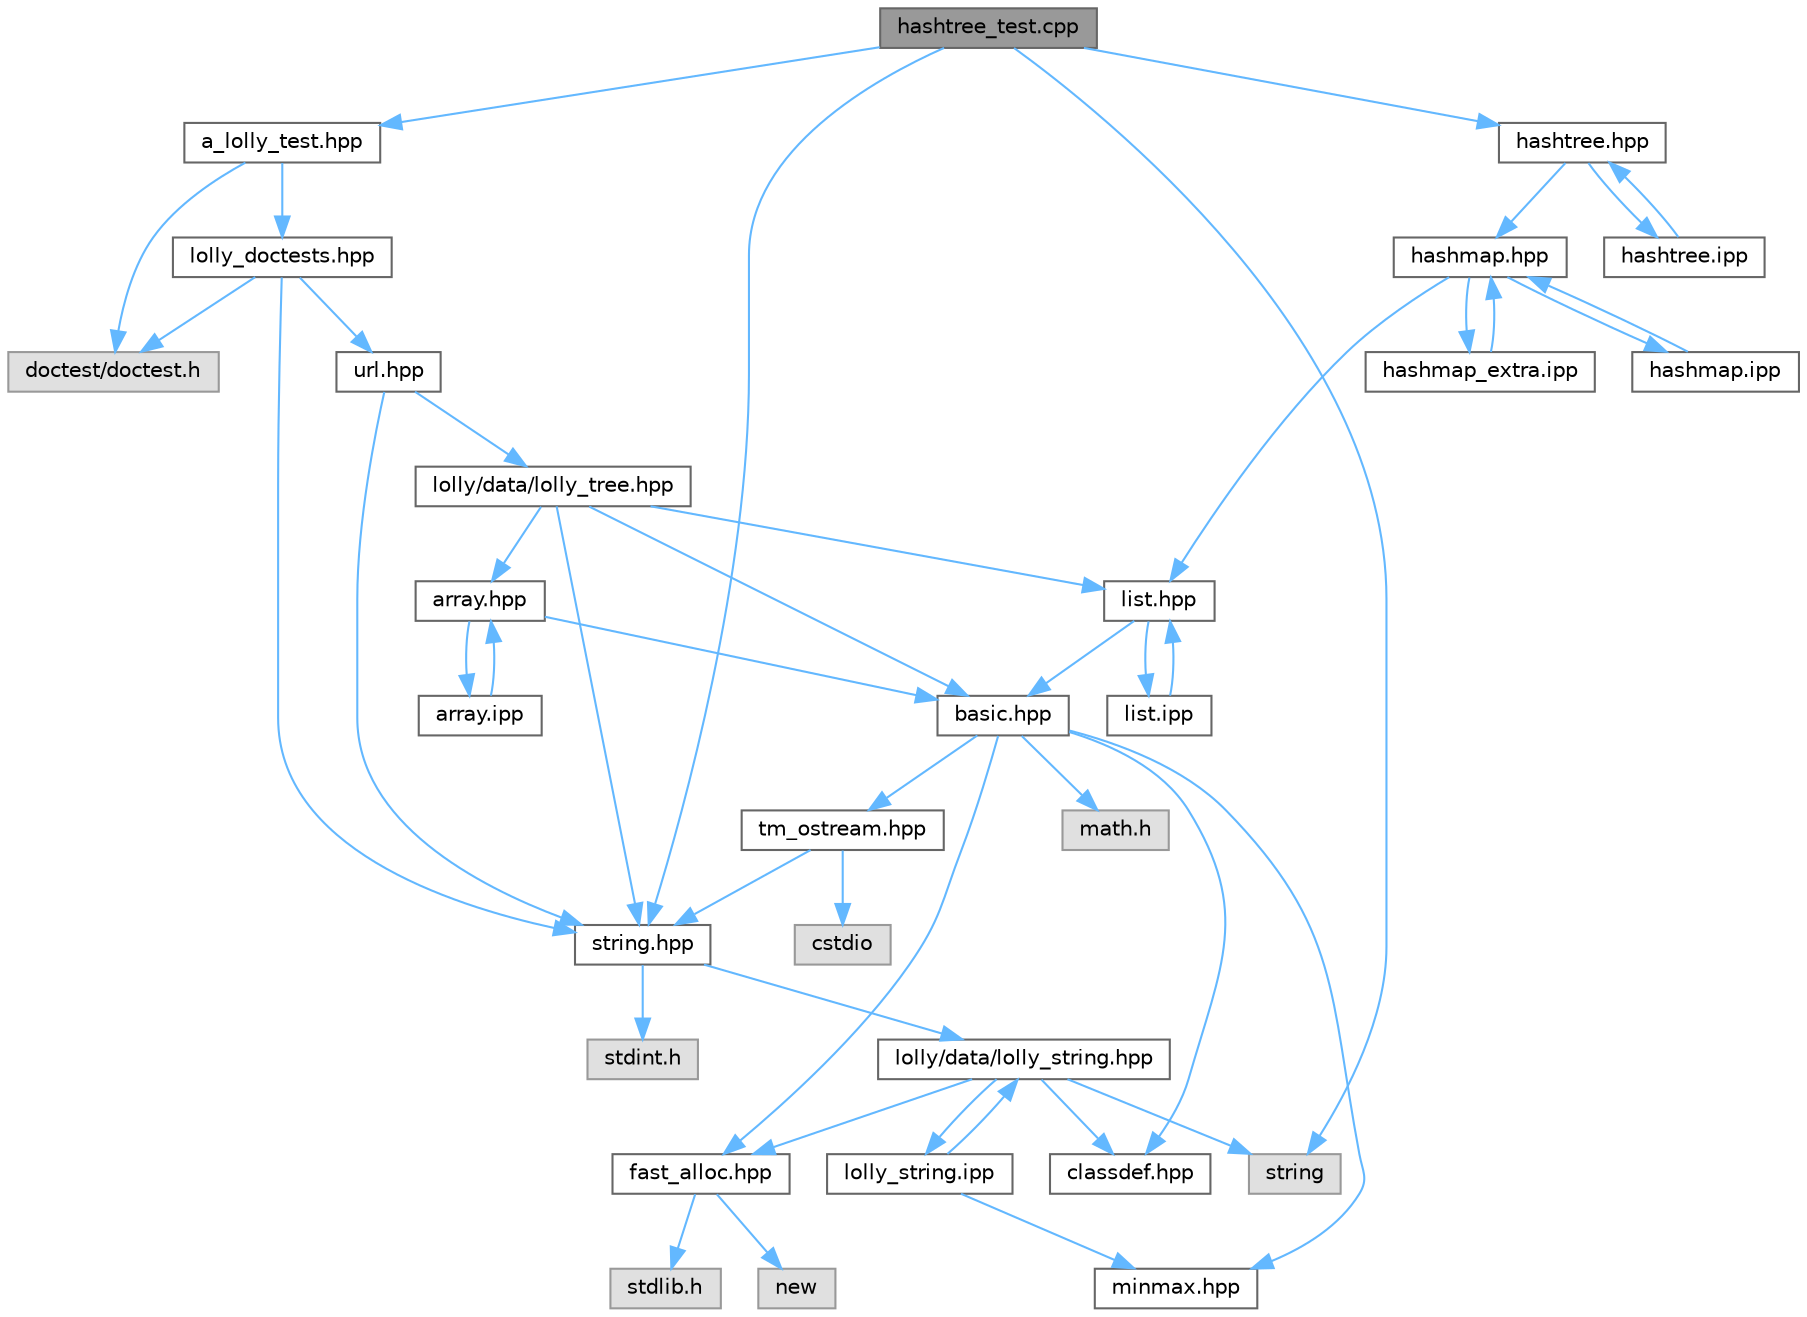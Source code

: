 digraph "hashtree_test.cpp"
{
 // LATEX_PDF_SIZE
  bgcolor="transparent";
  edge [fontname=Helvetica,fontsize=10,labelfontname=Helvetica,labelfontsize=10];
  node [fontname=Helvetica,fontsize=10,shape=box,height=0.2,width=0.4];
  Node1 [id="Node000001",label="hashtree_test.cpp",height=0.2,width=0.4,color="gray40", fillcolor="grey60", style="filled", fontcolor="black",tooltip=" "];
  Node1 -> Node2 [id="edge1_Node000001_Node000002",color="steelblue1",style="solid",tooltip=" "];
  Node2 [id="Node000002",label="a_lolly_test.hpp",height=0.2,width=0.4,color="grey40", fillcolor="white", style="filled",URL="$a__lolly__test_8hpp.html",tooltip=" "];
  Node2 -> Node3 [id="edge2_Node000002_Node000003",color="steelblue1",style="solid",tooltip=" "];
  Node3 [id="Node000003",label="doctest/doctest.h",height=0.2,width=0.4,color="grey60", fillcolor="#E0E0E0", style="filled",tooltip=" "];
  Node2 -> Node4 [id="edge3_Node000002_Node000004",color="steelblue1",style="solid",tooltip=" "];
  Node4 [id="Node000004",label="lolly_doctests.hpp",height=0.2,width=0.4,color="grey40", fillcolor="white", style="filled",URL="$lolly__doctests_8hpp.html",tooltip=" "];
  Node4 -> Node3 [id="edge4_Node000004_Node000003",color="steelblue1",style="solid",tooltip=" "];
  Node4 -> Node5 [id="edge5_Node000004_Node000005",color="steelblue1",style="solid",tooltip=" "];
  Node5 [id="Node000005",label="string.hpp",height=0.2,width=0.4,color="grey40", fillcolor="white", style="filled",URL="$string_8hpp.html",tooltip=" "];
  Node5 -> Node6 [id="edge6_Node000005_Node000006",color="steelblue1",style="solid",tooltip=" "];
  Node6 [id="Node000006",label="lolly/data/lolly_string.hpp",height=0.2,width=0.4,color="grey40", fillcolor="white", style="filled",URL="$lolly__string_8hpp.html",tooltip=" "];
  Node6 -> Node7 [id="edge7_Node000006_Node000007",color="steelblue1",style="solid",tooltip=" "];
  Node7 [id="Node000007",label="classdef.hpp",height=0.2,width=0.4,color="grey40", fillcolor="white", style="filled",URL="$classdef_8hpp.html",tooltip=" "];
  Node6 -> Node8 [id="edge8_Node000006_Node000008",color="steelblue1",style="solid",tooltip=" "];
  Node8 [id="Node000008",label="fast_alloc.hpp",height=0.2,width=0.4,color="grey40", fillcolor="white", style="filled",URL="$fast__alloc_8hpp.html",tooltip=" "];
  Node8 -> Node9 [id="edge9_Node000008_Node000009",color="steelblue1",style="solid",tooltip=" "];
  Node9 [id="Node000009",label="stdlib.h",height=0.2,width=0.4,color="grey60", fillcolor="#E0E0E0", style="filled",tooltip=" "];
  Node8 -> Node10 [id="edge10_Node000008_Node000010",color="steelblue1",style="solid",tooltip=" "];
  Node10 [id="Node000010",label="new",height=0.2,width=0.4,color="grey60", fillcolor="#E0E0E0", style="filled",tooltip=" "];
  Node6 -> Node11 [id="edge11_Node000006_Node000011",color="steelblue1",style="solid",tooltip=" "];
  Node11 [id="Node000011",label="string",height=0.2,width=0.4,color="grey60", fillcolor="#E0E0E0", style="filled",tooltip=" "];
  Node6 -> Node12 [id="edge12_Node000006_Node000012",color="steelblue1",style="solid",tooltip=" "];
  Node12 [id="Node000012",label="lolly_string.ipp",height=0.2,width=0.4,color="grey40", fillcolor="white", style="filled",URL="$lolly__string_8ipp.html",tooltip=" "];
  Node12 -> Node6 [id="edge13_Node000012_Node000006",color="steelblue1",style="solid",tooltip=" "];
  Node12 -> Node13 [id="edge14_Node000012_Node000013",color="steelblue1",style="solid",tooltip=" "];
  Node13 [id="Node000013",label="minmax.hpp",height=0.2,width=0.4,color="grey40", fillcolor="white", style="filled",URL="$minmax_8hpp.html",tooltip=" "];
  Node5 -> Node14 [id="edge15_Node000005_Node000014",color="steelblue1",style="solid",tooltip=" "];
  Node14 [id="Node000014",label="stdint.h",height=0.2,width=0.4,color="grey60", fillcolor="#E0E0E0", style="filled",tooltip=" "];
  Node4 -> Node15 [id="edge16_Node000004_Node000015",color="steelblue1",style="solid",tooltip=" "];
  Node15 [id="Node000015",label="url.hpp",height=0.2,width=0.4,color="grey40", fillcolor="white", style="filled",URL="$url_8hpp.html",tooltip=" "];
  Node15 -> Node16 [id="edge17_Node000015_Node000016",color="steelblue1",style="solid",tooltip=" "];
  Node16 [id="Node000016",label="lolly/data/lolly_tree.hpp",height=0.2,width=0.4,color="grey40", fillcolor="white", style="filled",URL="$lolly__tree_8hpp.html",tooltip=" "];
  Node16 -> Node17 [id="edge18_Node000016_Node000017",color="steelblue1",style="solid",tooltip=" "];
  Node17 [id="Node000017",label="array.hpp",height=0.2,width=0.4,color="grey40", fillcolor="white", style="filled",URL="$array_8hpp.html",tooltip=" "];
  Node17 -> Node18 [id="edge19_Node000017_Node000018",color="steelblue1",style="solid",tooltip=" "];
  Node18 [id="Node000018",label="basic.hpp",height=0.2,width=0.4,color="grey40", fillcolor="white", style="filled",URL="$basic_8hpp.html",tooltip=" "];
  Node18 -> Node7 [id="edge20_Node000018_Node000007",color="steelblue1",style="solid",tooltip=" "];
  Node18 -> Node8 [id="edge21_Node000018_Node000008",color="steelblue1",style="solid",tooltip=" "];
  Node18 -> Node13 [id="edge22_Node000018_Node000013",color="steelblue1",style="solid",tooltip=" "];
  Node18 -> Node19 [id="edge23_Node000018_Node000019",color="steelblue1",style="solid",tooltip=" "];
  Node19 [id="Node000019",label="tm_ostream.hpp",height=0.2,width=0.4,color="grey40", fillcolor="white", style="filled",URL="$tm__ostream_8hpp.html",tooltip=" "];
  Node19 -> Node5 [id="edge24_Node000019_Node000005",color="steelblue1",style="solid",tooltip=" "];
  Node19 -> Node20 [id="edge25_Node000019_Node000020",color="steelblue1",style="solid",tooltip=" "];
  Node20 [id="Node000020",label="cstdio",height=0.2,width=0.4,color="grey60", fillcolor="#E0E0E0", style="filled",tooltip=" "];
  Node18 -> Node21 [id="edge26_Node000018_Node000021",color="steelblue1",style="solid",tooltip=" "];
  Node21 [id="Node000021",label="math.h",height=0.2,width=0.4,color="grey60", fillcolor="#E0E0E0", style="filled",tooltip=" "];
  Node17 -> Node22 [id="edge27_Node000017_Node000022",color="steelblue1",style="solid",tooltip=" "];
  Node22 [id="Node000022",label="array.ipp",height=0.2,width=0.4,color="grey40", fillcolor="white", style="filled",URL="$array_8ipp.html",tooltip=" "];
  Node22 -> Node17 [id="edge28_Node000022_Node000017",color="steelblue1",style="solid",tooltip=" "];
  Node16 -> Node18 [id="edge29_Node000016_Node000018",color="steelblue1",style="solid",tooltip=" "];
  Node16 -> Node23 [id="edge30_Node000016_Node000023",color="steelblue1",style="solid",tooltip=" "];
  Node23 [id="Node000023",label="list.hpp",height=0.2,width=0.4,color="grey40", fillcolor="white", style="filled",URL="$list_8hpp.html",tooltip=" "];
  Node23 -> Node18 [id="edge31_Node000023_Node000018",color="steelblue1",style="solid",tooltip=" "];
  Node23 -> Node24 [id="edge32_Node000023_Node000024",color="steelblue1",style="solid",tooltip=" "];
  Node24 [id="Node000024",label="list.ipp",height=0.2,width=0.4,color="grey40", fillcolor="white", style="filled",URL="$list_8ipp.html",tooltip=" "];
  Node24 -> Node23 [id="edge33_Node000024_Node000023",color="steelblue1",style="solid",tooltip=" "];
  Node16 -> Node5 [id="edge34_Node000016_Node000005",color="steelblue1",style="solid",tooltip=" "];
  Node15 -> Node5 [id="edge35_Node000015_Node000005",color="steelblue1",style="solid",tooltip=" "];
  Node1 -> Node25 [id="edge36_Node000001_Node000025",color="steelblue1",style="solid",tooltip=" "];
  Node25 [id="Node000025",label="hashtree.hpp",height=0.2,width=0.4,color="grey40", fillcolor="white", style="filled",URL="$hashtree_8hpp.html",tooltip=" "];
  Node25 -> Node26 [id="edge37_Node000025_Node000026",color="steelblue1",style="solid",tooltip=" "];
  Node26 [id="Node000026",label="hashmap.hpp",height=0.2,width=0.4,color="grey40", fillcolor="white", style="filled",URL="$hashmap_8hpp.html",tooltip=" "];
  Node26 -> Node23 [id="edge38_Node000026_Node000023",color="steelblue1",style="solid",tooltip=" "];
  Node26 -> Node27 [id="edge39_Node000026_Node000027",color="steelblue1",style="solid",tooltip=" "];
  Node27 [id="Node000027",label="hashmap.ipp",height=0.2,width=0.4,color="grey40", fillcolor="white", style="filled",URL="$hashmap_8ipp.html",tooltip=" "];
  Node27 -> Node26 [id="edge40_Node000027_Node000026",color="steelblue1",style="solid",tooltip=" "];
  Node26 -> Node28 [id="edge41_Node000026_Node000028",color="steelblue1",style="solid",tooltip=" "];
  Node28 [id="Node000028",label="hashmap_extra.ipp",height=0.2,width=0.4,color="grey40", fillcolor="white", style="filled",URL="$hashmap__extra_8ipp.html",tooltip=" "];
  Node28 -> Node26 [id="edge42_Node000028_Node000026",color="steelblue1",style="solid",tooltip=" "];
  Node25 -> Node29 [id="edge43_Node000025_Node000029",color="steelblue1",style="solid",tooltip=" "];
  Node29 [id="Node000029",label="hashtree.ipp",height=0.2,width=0.4,color="grey40", fillcolor="white", style="filled",URL="$hashtree_8ipp.html",tooltip=" "];
  Node29 -> Node25 [id="edge44_Node000029_Node000025",color="steelblue1",style="solid",tooltip=" "];
  Node1 -> Node5 [id="edge45_Node000001_Node000005",color="steelblue1",style="solid",tooltip=" "];
  Node1 -> Node11 [id="edge46_Node000001_Node000011",color="steelblue1",style="solid",tooltip=" "];
}
